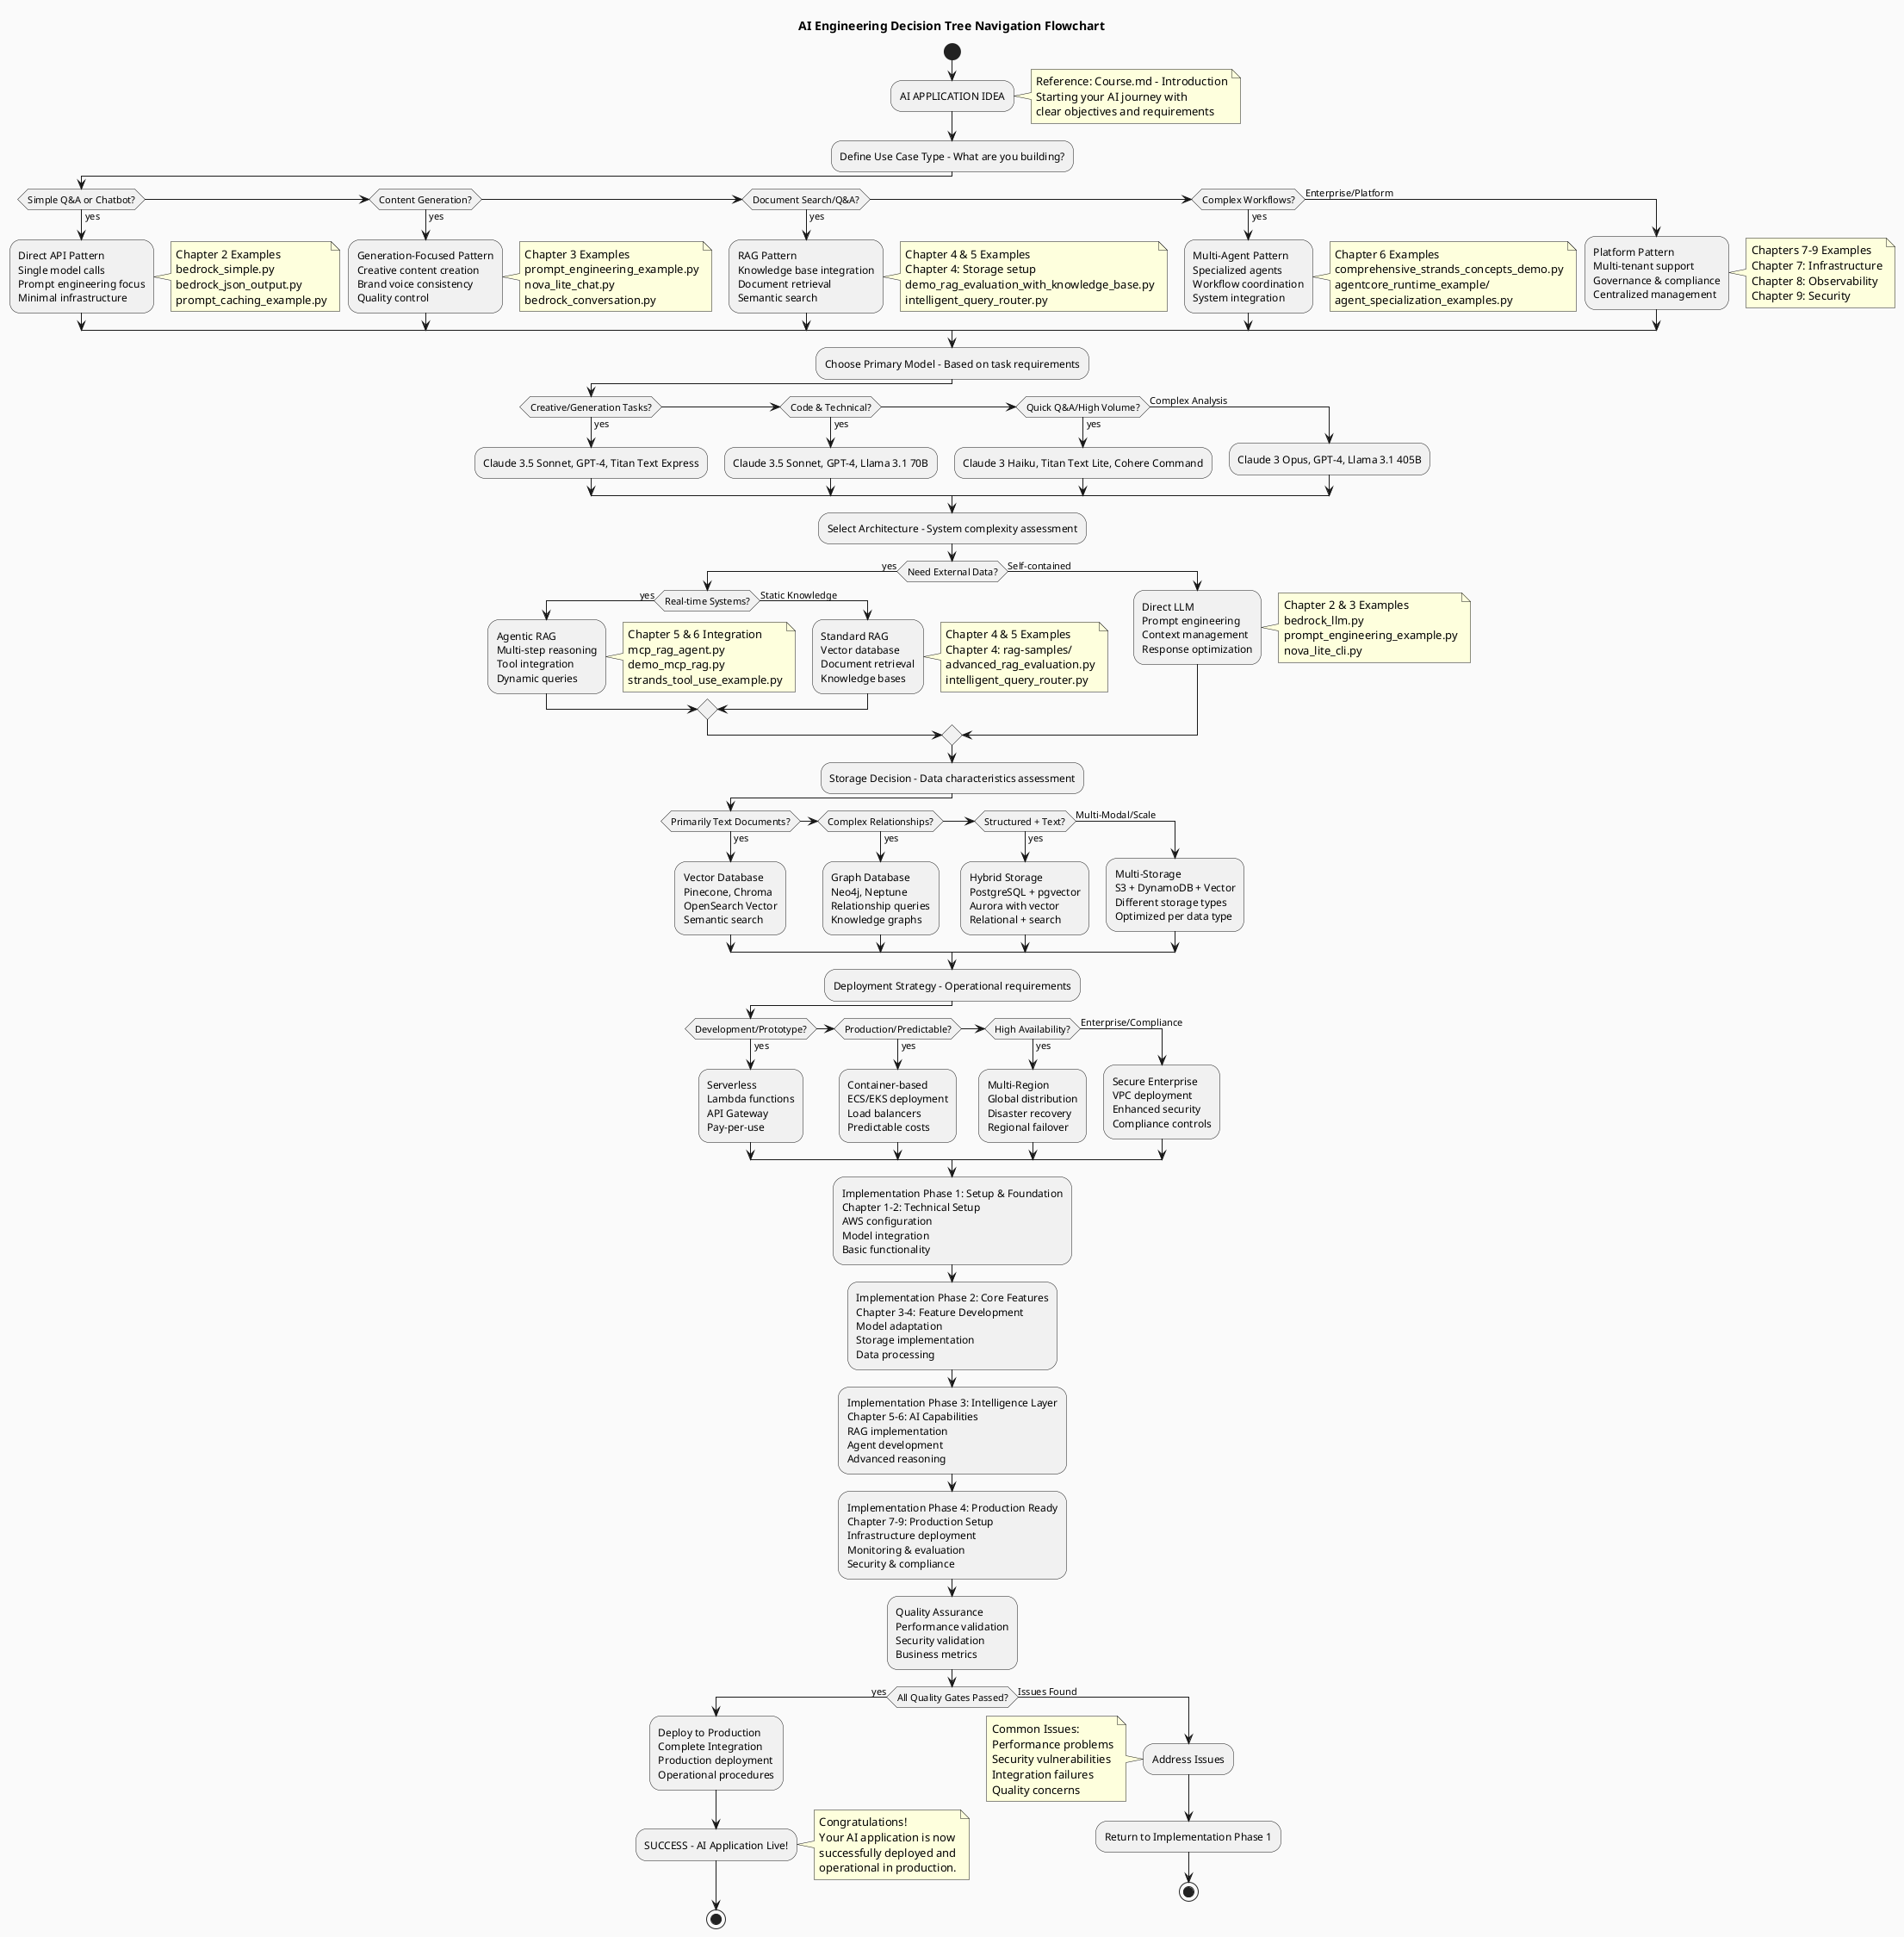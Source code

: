 @startuml
title AI Engineering Decision Tree Navigation Flowchart

skinparam backgroundColor #FAFAFA
skinparam handwritten false
skinparam shadowing false

start

:AI APPLICATION IDEA;

note right
  Reference: Course.md - Introduction
  Starting your AI journey with
  clear objectives and requirements
end note

:Define Use Case Type - What are you building?;

if (Simple Q&A or Chatbot?) then (yes)
  :Direct API Pattern
  Single model calls
  Prompt engineering focus
  Minimal infrastructure;
  
  note right
    Chapter 2 Examples
    bedrock_simple.py
    bedrock_json_output.py
    prompt_caching_example.py
  end note
  
elseif (Content Generation?) then (yes)
  :Generation-Focused Pattern
  Creative content creation
  Brand voice consistency
  Quality control;
  
  note right
    Chapter 3 Examples
    prompt_engineering_example.py
    nova_lite_chat.py
    bedrock_conversation.py
  end note
  
elseif (Document Search/Q&A?) then (yes)
  :RAG Pattern
  Knowledge base integration
  Document retrieval
  Semantic search;
  
  note right
    Chapter 4 & 5 Examples
    Chapter 4: Storage setup
    demo_rag_evaluation_with_knowledge_base.py
    intelligent_query_router.py
  end note
  
elseif (Complex Workflows?) then (yes)
  :Multi-Agent Pattern
  Specialized agents
  Workflow coordination
  System integration;
  
  note right
    Chapter 6 Examples
    comprehensive_strands_concepts_demo.py
    agentcore_runtime_example/
    agent_specialization_examples.py
  end note
  
else (Enterprise/Platform)
  :Platform Pattern
  Multi-tenant support
  Governance & compliance
  Centralized management;
  
  note right
    Chapters 7-9 Examples
    Chapter 7: Infrastructure
    Chapter 8: Observability
    Chapter 9: Security
  end note
endif

:Choose Primary Model - Based on task requirements;

if (Creative/Generation Tasks?) then (yes)
  :Claude 3.5 Sonnet, GPT-4, Titan Text Express;
elseif (Code & Technical?) then (yes)
  :Claude 3.5 Sonnet, GPT-4, Llama 3.1 70B;
elseif (Quick Q&A/High Volume?) then (yes)
  :Claude 3 Haiku, Titan Text Lite, Cohere Command;
else (Complex Analysis)
  :Claude 3 Opus, GPT-4, Llama 3.1 405B;
endif

note left
  Chapter 2 References
  find_working_models.py
  model_evaluation_example.py
  bedrock_setup_guide.py
end note

:Select Architecture - System complexity assessment;

if (Need External Data?) then (yes)
  if (Real-time Systems?) then (yes)
    :Agentic RAG
    Multi-step reasoning
    Tool integration
    Dynamic queries;
    
    note right
      Chapter 5 & 6 Integration
      mcp_rag_agent.py
      demo_mcp_rag.py
      strands_tool_use_example.py
    end note
    
  else (Static Knowledge)
    :Standard RAG
    Vector database
    Document retrieval
    Knowledge bases;
    
    note right
      Chapter 4 & 5 Examples
      Chapter 4: rag-samples/
      advanced_rag_evaluation.py
      intelligent_query_router.py
    end note
  endif
else (Self-contained)
  :Direct LLM
  Prompt engineering
  Context management
  Response optimization;
  
  note right
    Chapter 2 & 3 Examples
    bedrock_llm.py
    prompt_engineering_example.py
    nova_lite_cli.py
  end note
endif

:Storage Decision - Data characteristics assessment;

if (Primarily Text Documents?) then (yes)
  :Vector Database
  Pinecone, Chroma
  OpenSearch Vector
  Semantic search;
elseif (Complex Relationships?) then (yes)
  :Graph Database
  Neo4j, Neptune
  Relationship queries
  Knowledge graphs;
elseif (Structured + Text?) then (yes)
  :Hybrid Storage
  PostgreSQL + pgvector
  Aurora with vector
  Relational + search;
else (Multi-Modal/Scale)
  :Multi-Storage
  S3 + DynamoDB + Vector
  Different storage types
  Optimized per data type;
endif

note left
  Chapter 4 References
  README.md storage strategies
  rag-samples/ implementations
  Vector database setup guides
end note

:Deployment Strategy - Operational requirements;

if (Development/Prototype?) then (yes)
  :Serverless
  Lambda functions
  API Gateway
  Pay-per-use;
  
elseif (Production/Predictable?) then (yes)
  :Container-based
  ECS/EKS deployment
  Load balancers
  Predictable costs;
  
elseif (High Availability?) then (yes)
  :Multi-Region
  Global distribution
  Disaster recovery
  Regional failover;
  
else (Enterprise/Compliance)
  :Secure Enterprise
  VPC deployment
  Enhanced security
  Compliance controls;
endif

:Implementation Phase 1: Setup & Foundation
Chapter 1-2: Technical Setup
AWS configuration
Model integration
Basic functionality;

:Implementation Phase 2: Core Features
Chapter 3-4: Feature Development
Model adaptation
Storage implementation
Data processing;

:Implementation Phase 3: Intelligence Layer
Chapter 5-6: AI Capabilities
RAG implementation
Agent development
Advanced reasoning;

:Implementation Phase 4: Production Ready
Chapter 7-9: Production Setup
Infrastructure deployment
Monitoring & evaluation
Security & compliance;

:Quality Assurance
Performance validation
Security validation
Business metrics;

if (All Quality Gates Passed?) then (yes)
  :Deploy to Production
  Complete Integration
  Production deployment
  Operational procedures;
  
  :SUCCESS - AI Application Live!;
  
  note right
    Congratulations!
    Your AI application is now
    successfully deployed and
    operational in production.
  end note
  
  stop
  
else (Issues Found)
  :Address Issues;
  
  note left
    Common Issues:
    Performance problems
    Security vulnerabilities
    Integration failures
    Quality concerns
  end note
  
  :Return to Implementation Phase 1;
  stop
endif

@enduml
